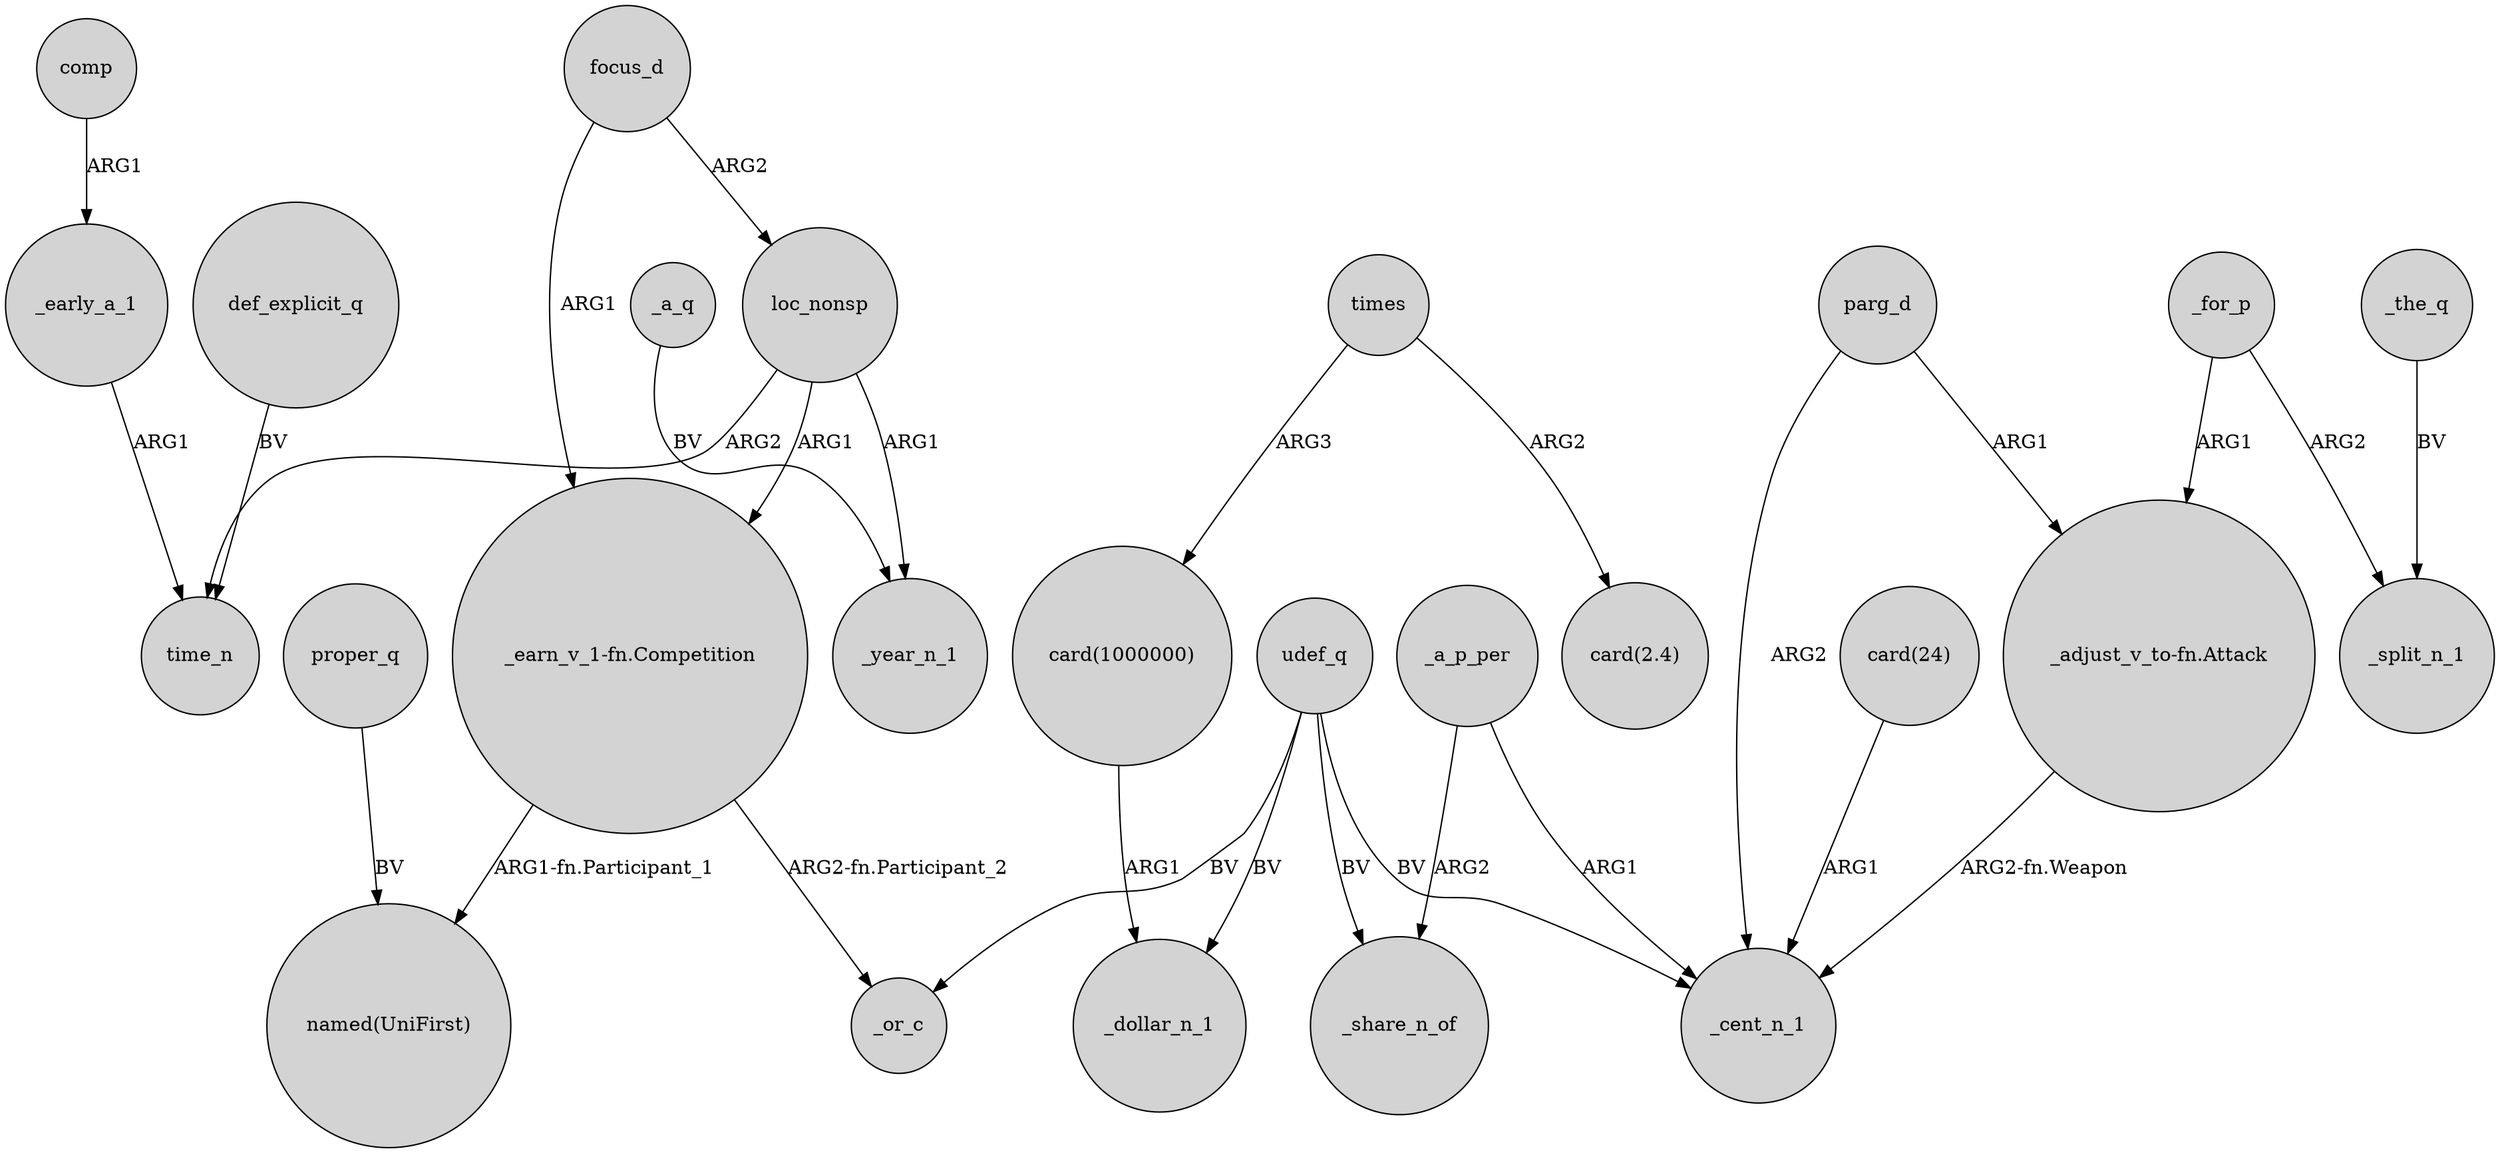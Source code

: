 digraph {
	node [shape=circle style=filled]
	_early_a_1 -> time_n [label=ARG1]
	_a_p_per -> _cent_n_1 [label=ARG1]
	loc_nonsp -> _year_n_1 [label=ARG1]
	parg_d -> "_adjust_v_to-fn.Attack" [label=ARG1]
	times -> "card(1000000)" [label=ARG3]
	comp -> _early_a_1 [label=ARG1]
	focus_d -> loc_nonsp [label=ARG2]
	_for_p -> _split_n_1 [label=ARG2]
	_a_q -> _year_n_1 [label=BV]
	udef_q -> _cent_n_1 [label=BV]
	loc_nonsp -> "_earn_v_1-fn.Competition" [label=ARG1]
	udef_q -> _or_c [label=BV]
	_a_p_per -> _share_n_of [label=ARG2]
	parg_d -> _cent_n_1 [label=ARG2]
	_the_q -> _split_n_1 [label=BV]
	"card(24)" -> _cent_n_1 [label=ARG1]
	"_adjust_v_to-fn.Attack" -> _cent_n_1 [label="ARG2-fn.Weapon"]
	udef_q -> _share_n_of [label=BV]
	udef_q -> _dollar_n_1 [label=BV]
	"_earn_v_1-fn.Competition" -> _or_c [label="ARG2-fn.Participant_2"]
	"card(1000000)" -> _dollar_n_1 [label=ARG1]
	_for_p -> "_adjust_v_to-fn.Attack" [label=ARG1]
	focus_d -> "_earn_v_1-fn.Competition" [label=ARG1]
	def_explicit_q -> time_n [label=BV]
	loc_nonsp -> time_n [label=ARG2]
	proper_q -> "named(UniFirst)" [label=BV]
	"_earn_v_1-fn.Competition" -> "named(UniFirst)" [label="ARG1-fn.Participant_1"]
	times -> "card(2.4)" [label=ARG2]
}
